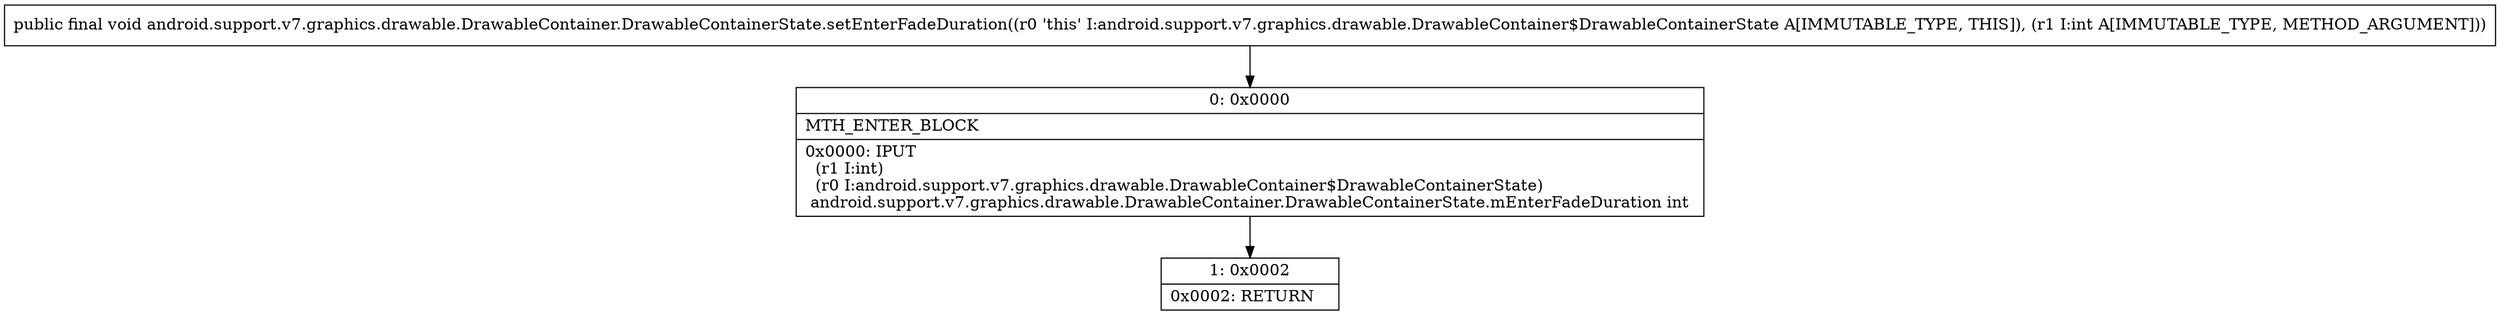 digraph "CFG forandroid.support.v7.graphics.drawable.DrawableContainer.DrawableContainerState.setEnterFadeDuration(I)V" {
Node_0 [shape=record,label="{0\:\ 0x0000|MTH_ENTER_BLOCK\l|0x0000: IPUT  \l  (r1 I:int)\l  (r0 I:android.support.v7.graphics.drawable.DrawableContainer$DrawableContainerState)\l android.support.v7.graphics.drawable.DrawableContainer.DrawableContainerState.mEnterFadeDuration int \l}"];
Node_1 [shape=record,label="{1\:\ 0x0002|0x0002: RETURN   \l}"];
MethodNode[shape=record,label="{public final void android.support.v7.graphics.drawable.DrawableContainer.DrawableContainerState.setEnterFadeDuration((r0 'this' I:android.support.v7.graphics.drawable.DrawableContainer$DrawableContainerState A[IMMUTABLE_TYPE, THIS]), (r1 I:int A[IMMUTABLE_TYPE, METHOD_ARGUMENT])) }"];
MethodNode -> Node_0;
Node_0 -> Node_1;
}


